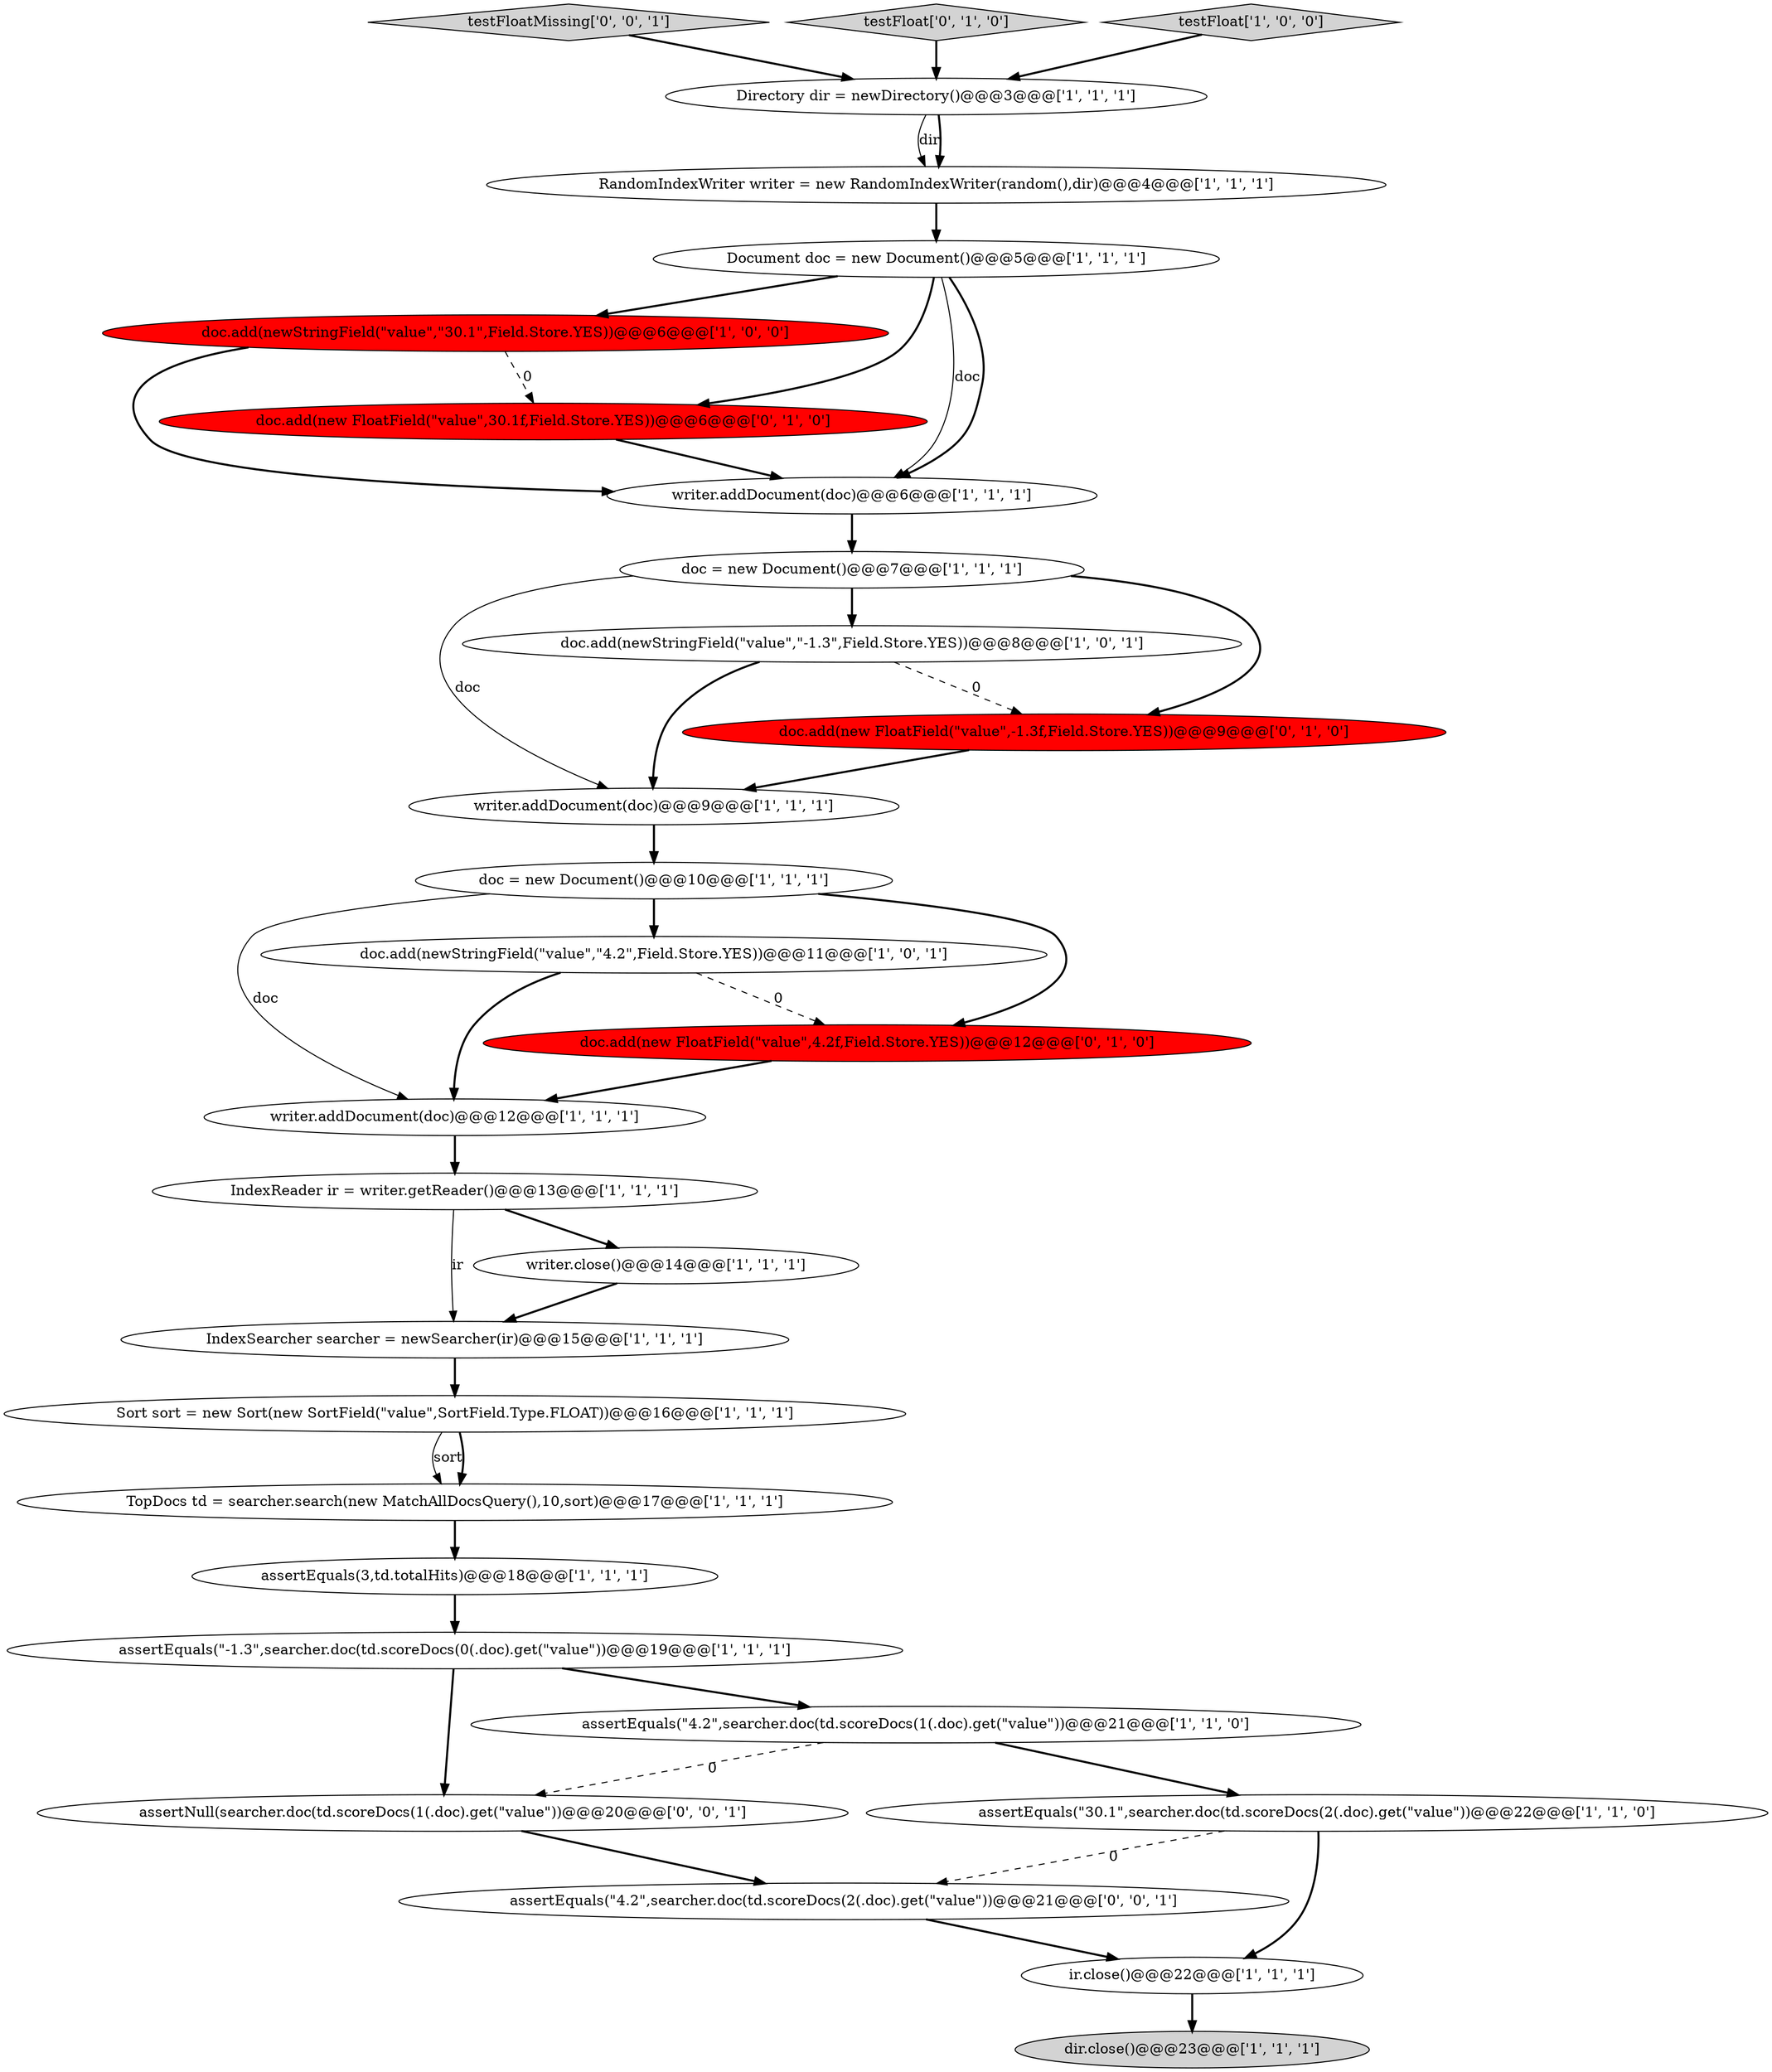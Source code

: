 digraph {
17 [style = filled, label = "doc.add(newStringField(\"value\",\"4.2\",Field.Store.YES))@@@11@@@['1', '0', '1']", fillcolor = white, shape = ellipse image = "AAA0AAABBB1BBB"];
28 [style = filled, label = "testFloatMissing['0', '0', '1']", fillcolor = lightgray, shape = diamond image = "AAA0AAABBB3BBB"];
22 [style = filled, label = "RandomIndexWriter writer = new RandomIndexWriter(random(),dir)@@@4@@@['1', '1', '1']", fillcolor = white, shape = ellipse image = "AAA0AAABBB1BBB"];
10 [style = filled, label = "doc.add(newStringField(\"value\",\"30.1\",Field.Store.YES))@@@6@@@['1', '0', '0']", fillcolor = red, shape = ellipse image = "AAA1AAABBB1BBB"];
11 [style = filled, label = "assertEquals(\"30.1\",searcher.doc(td.scoreDocs(2(.doc).get(\"value\"))@@@22@@@['1', '1', '0']", fillcolor = white, shape = ellipse image = "AAA0AAABBB1BBB"];
16 [style = filled, label = "IndexReader ir = writer.getReader()@@@13@@@['1', '1', '1']", fillcolor = white, shape = ellipse image = "AAA0AAABBB1BBB"];
6 [style = filled, label = "IndexSearcher searcher = newSearcher(ir)@@@15@@@['1', '1', '1']", fillcolor = white, shape = ellipse image = "AAA0AAABBB1BBB"];
18 [style = filled, label = "TopDocs td = searcher.search(new MatchAllDocsQuery(),10,sort)@@@17@@@['1', '1', '1']", fillcolor = white, shape = ellipse image = "AAA0AAABBB1BBB"];
12 [style = filled, label = "writer.addDocument(doc)@@@9@@@['1', '1', '1']", fillcolor = white, shape = ellipse image = "AAA0AAABBB1BBB"];
2 [style = filled, label = "doc = new Document()@@@7@@@['1', '1', '1']", fillcolor = white, shape = ellipse image = "AAA0AAABBB1BBB"];
27 [style = filled, label = "assertEquals(\"4.2\",searcher.doc(td.scoreDocs(2(.doc).get(\"value\"))@@@21@@@['0', '0', '1']", fillcolor = white, shape = ellipse image = "AAA0AAABBB3BBB"];
5 [style = filled, label = "dir.close()@@@23@@@['1', '1', '1']", fillcolor = lightgray, shape = ellipse image = "AAA0AAABBB1BBB"];
9 [style = filled, label = "assertEquals(\"-1.3\",searcher.doc(td.scoreDocs(0(.doc).get(\"value\"))@@@19@@@['1', '1', '1']", fillcolor = white, shape = ellipse image = "AAA0AAABBB1BBB"];
0 [style = filled, label = "Document doc = new Document()@@@5@@@['1', '1', '1']", fillcolor = white, shape = ellipse image = "AAA0AAABBB1BBB"];
23 [style = filled, label = "doc.add(new FloatField(\"value\",30.1f,Field.Store.YES))@@@6@@@['0', '1', '0']", fillcolor = red, shape = ellipse image = "AAA1AAABBB2BBB"];
29 [style = filled, label = "assertNull(searcher.doc(td.scoreDocs(1(.doc).get(\"value\"))@@@20@@@['0', '0', '1']", fillcolor = white, shape = ellipse image = "AAA0AAABBB3BBB"];
4 [style = filled, label = "doc = new Document()@@@10@@@['1', '1', '1']", fillcolor = white, shape = ellipse image = "AAA0AAABBB1BBB"];
21 [style = filled, label = "assertEquals(3,td.totalHits)@@@18@@@['1', '1', '1']", fillcolor = white, shape = ellipse image = "AAA0AAABBB1BBB"];
8 [style = filled, label = "writer.addDocument(doc)@@@12@@@['1', '1', '1']", fillcolor = white, shape = ellipse image = "AAA0AAABBB1BBB"];
14 [style = filled, label = "doc.add(newStringField(\"value\",\"-1.3\",Field.Store.YES))@@@8@@@['1', '0', '1']", fillcolor = white, shape = ellipse image = "AAA0AAABBB1BBB"];
13 [style = filled, label = "Sort sort = new Sort(new SortField(\"value\",SortField.Type.FLOAT))@@@16@@@['1', '1', '1']", fillcolor = white, shape = ellipse image = "AAA0AAABBB1BBB"];
3 [style = filled, label = "ir.close()@@@22@@@['1', '1', '1']", fillcolor = white, shape = ellipse image = "AAA0AAABBB1BBB"];
15 [style = filled, label = "Directory dir = newDirectory()@@@3@@@['1', '1', '1']", fillcolor = white, shape = ellipse image = "AAA0AAABBB1BBB"];
25 [style = filled, label = "doc.add(new FloatField(\"value\",-1.3f,Field.Store.YES))@@@9@@@['0', '1', '0']", fillcolor = red, shape = ellipse image = "AAA1AAABBB2BBB"];
19 [style = filled, label = "writer.close()@@@14@@@['1', '1', '1']", fillcolor = white, shape = ellipse image = "AAA0AAABBB1BBB"];
1 [style = filled, label = "writer.addDocument(doc)@@@6@@@['1', '1', '1']", fillcolor = white, shape = ellipse image = "AAA0AAABBB1BBB"];
20 [style = filled, label = "assertEquals(\"4.2\",searcher.doc(td.scoreDocs(1(.doc).get(\"value\"))@@@21@@@['1', '1', '0']", fillcolor = white, shape = ellipse image = "AAA0AAABBB1BBB"];
24 [style = filled, label = "testFloat['0', '1', '0']", fillcolor = lightgray, shape = diamond image = "AAA0AAABBB2BBB"];
26 [style = filled, label = "doc.add(new FloatField(\"value\",4.2f,Field.Store.YES))@@@12@@@['0', '1', '0']", fillcolor = red, shape = ellipse image = "AAA1AAABBB2BBB"];
7 [style = filled, label = "testFloat['1', '0', '0']", fillcolor = lightgray, shape = diamond image = "AAA0AAABBB1BBB"];
17->8 [style = bold, label=""];
4->8 [style = solid, label="doc"];
8->16 [style = bold, label=""];
15->22 [style = solid, label="dir"];
2->12 [style = solid, label="doc"];
28->15 [style = bold, label=""];
4->17 [style = bold, label=""];
14->25 [style = dashed, label="0"];
27->3 [style = bold, label=""];
4->26 [style = bold, label=""];
9->20 [style = bold, label=""];
26->8 [style = bold, label=""];
16->19 [style = bold, label=""];
19->6 [style = bold, label=""];
20->29 [style = dashed, label="0"];
15->22 [style = bold, label=""];
16->6 [style = solid, label="ir"];
29->27 [style = bold, label=""];
0->10 [style = bold, label=""];
0->1 [style = solid, label="doc"];
21->9 [style = bold, label=""];
3->5 [style = bold, label=""];
22->0 [style = bold, label=""];
0->23 [style = bold, label=""];
12->4 [style = bold, label=""];
11->3 [style = bold, label=""];
25->12 [style = bold, label=""];
0->1 [style = bold, label=""];
6->13 [style = bold, label=""];
14->12 [style = bold, label=""];
2->14 [style = bold, label=""];
13->18 [style = solid, label="sort"];
23->1 [style = bold, label=""];
7->15 [style = bold, label=""];
17->26 [style = dashed, label="0"];
1->2 [style = bold, label=""];
11->27 [style = dashed, label="0"];
18->21 [style = bold, label=""];
10->1 [style = bold, label=""];
2->25 [style = bold, label=""];
9->29 [style = bold, label=""];
10->23 [style = dashed, label="0"];
13->18 [style = bold, label=""];
20->11 [style = bold, label=""];
24->15 [style = bold, label=""];
}
